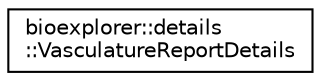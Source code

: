 digraph "Graphical Class Hierarchy"
{
 // LATEX_PDF_SIZE
  edge [fontname="Helvetica",fontsize="10",labelfontname="Helvetica",labelfontsize="10"];
  node [fontname="Helvetica",fontsize="10",shape=record];
  rankdir="LR";
  Node0 [label="bioexplorer::details\l::VasculatureReportDetails",height=0.2,width=0.4,color="black", fillcolor="white", style="filled",URL="$d1/d4e/structbioexplorer_1_1details_1_1VasculatureReportDetails.html",tooltip=" "];
}

